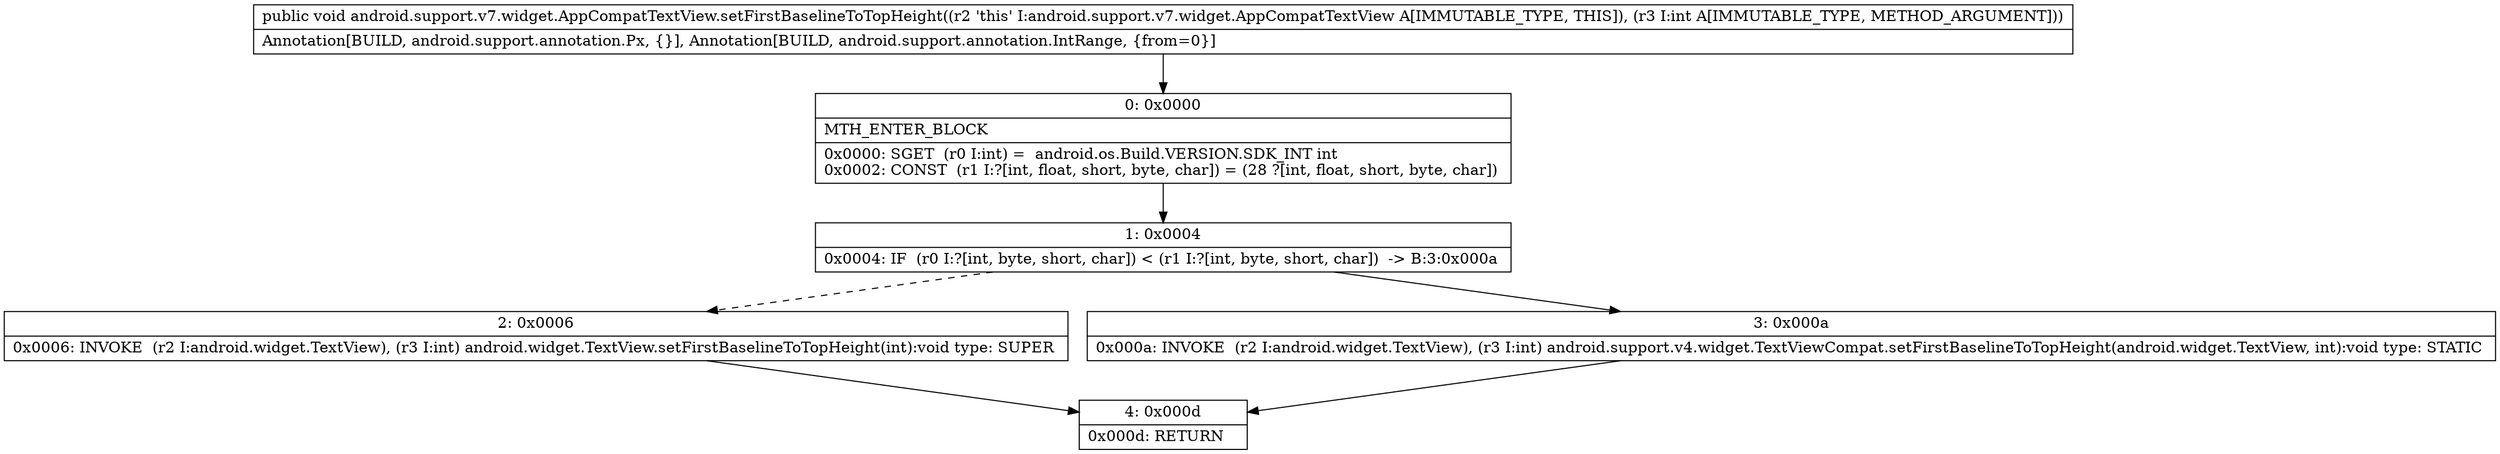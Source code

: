 digraph "CFG forandroid.support.v7.widget.AppCompatTextView.setFirstBaselineToTopHeight(I)V" {
Node_0 [shape=record,label="{0\:\ 0x0000|MTH_ENTER_BLOCK\l|0x0000: SGET  (r0 I:int) =  android.os.Build.VERSION.SDK_INT int \l0x0002: CONST  (r1 I:?[int, float, short, byte, char]) = (28 ?[int, float, short, byte, char]) \l}"];
Node_1 [shape=record,label="{1\:\ 0x0004|0x0004: IF  (r0 I:?[int, byte, short, char]) \< (r1 I:?[int, byte, short, char])  \-\> B:3:0x000a \l}"];
Node_2 [shape=record,label="{2\:\ 0x0006|0x0006: INVOKE  (r2 I:android.widget.TextView), (r3 I:int) android.widget.TextView.setFirstBaselineToTopHeight(int):void type: SUPER \l}"];
Node_3 [shape=record,label="{3\:\ 0x000a|0x000a: INVOKE  (r2 I:android.widget.TextView), (r3 I:int) android.support.v4.widget.TextViewCompat.setFirstBaselineToTopHeight(android.widget.TextView, int):void type: STATIC \l}"];
Node_4 [shape=record,label="{4\:\ 0x000d|0x000d: RETURN   \l}"];
MethodNode[shape=record,label="{public void android.support.v7.widget.AppCompatTextView.setFirstBaselineToTopHeight((r2 'this' I:android.support.v7.widget.AppCompatTextView A[IMMUTABLE_TYPE, THIS]), (r3 I:int A[IMMUTABLE_TYPE, METHOD_ARGUMENT]))  | Annotation[BUILD, android.support.annotation.Px, \{\}], Annotation[BUILD, android.support.annotation.IntRange, \{from=0\}]\l}"];
MethodNode -> Node_0;
Node_0 -> Node_1;
Node_1 -> Node_2[style=dashed];
Node_1 -> Node_3;
Node_2 -> Node_4;
Node_3 -> Node_4;
}

